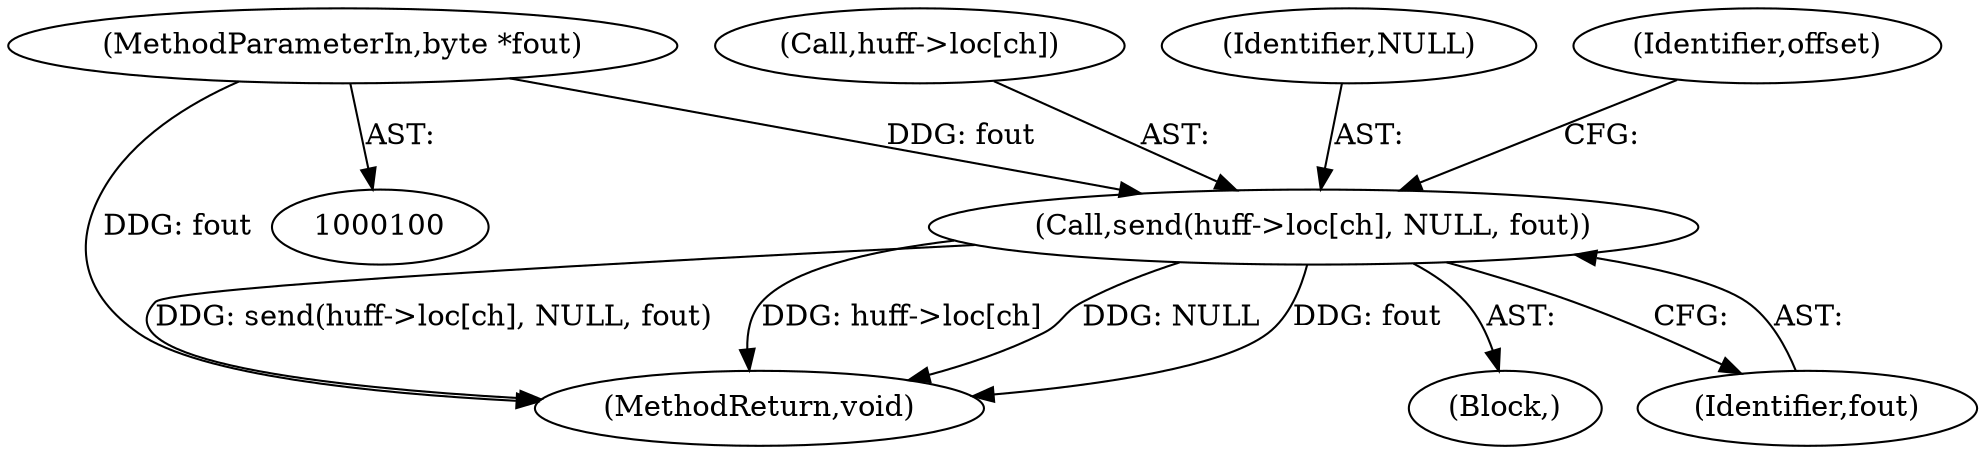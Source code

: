 digraph "1_ioq3_d2b1d124d4055c2fcbe5126863487c52fd58cca1_1@API" {
"1000110" [label="(Call,send(huff->loc[ch], NULL, fout))"];
"1000103" [label="(MethodParameterIn,byte *fout)"];
"1000111" [label="(Call,huff->loc[ch])"];
"1000122" [label="(MethodReturn,void)"];
"1000110" [label="(Call,send(huff->loc[ch], NULL, fout))"];
"1000103" [label="(MethodParameterIn,byte *fout)"];
"1000105" [label="(Block,)"];
"1000116" [label="(Identifier,NULL)"];
"1000120" [label="(Identifier,offset)"];
"1000117" [label="(Identifier,fout)"];
"1000110" -> "1000105"  [label="AST: "];
"1000110" -> "1000117"  [label="CFG: "];
"1000111" -> "1000110"  [label="AST: "];
"1000116" -> "1000110"  [label="AST: "];
"1000117" -> "1000110"  [label="AST: "];
"1000120" -> "1000110"  [label="CFG: "];
"1000110" -> "1000122"  [label="DDG: fout"];
"1000110" -> "1000122"  [label="DDG: send(huff->loc[ch], NULL, fout)"];
"1000110" -> "1000122"  [label="DDG: huff->loc[ch]"];
"1000110" -> "1000122"  [label="DDG: NULL"];
"1000103" -> "1000110"  [label="DDG: fout"];
"1000103" -> "1000100"  [label="AST: "];
"1000103" -> "1000122"  [label="DDG: fout"];
}
